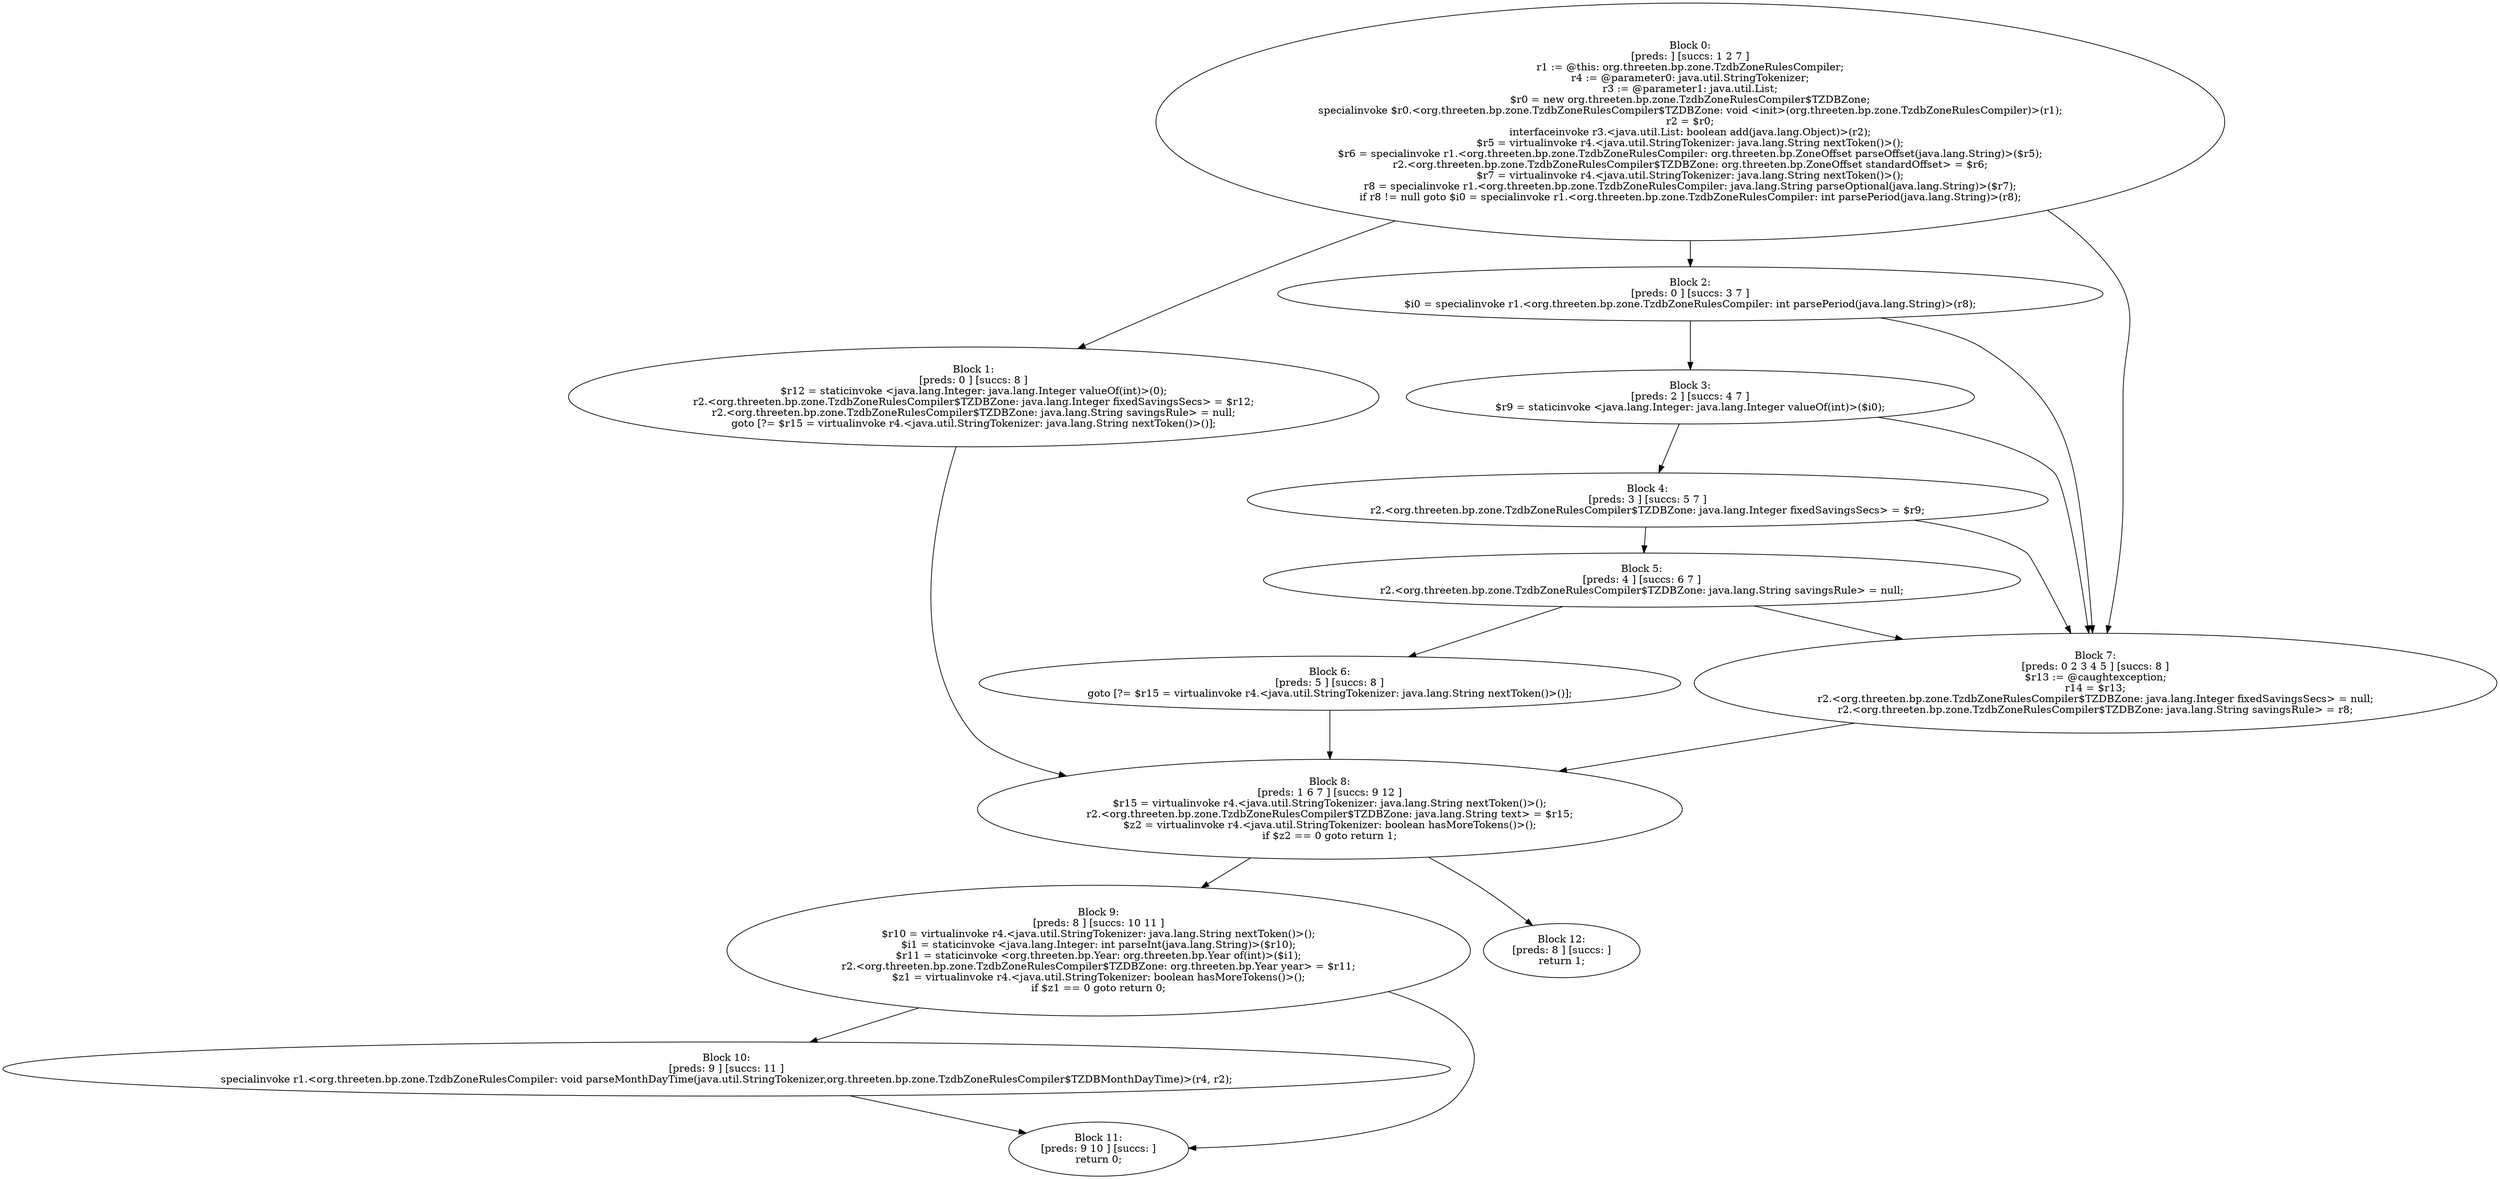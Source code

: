 digraph "unitGraph" {
    "Block 0:
[preds: ] [succs: 1 2 7 ]
r1 := @this: org.threeten.bp.zone.TzdbZoneRulesCompiler;
r4 := @parameter0: java.util.StringTokenizer;
r3 := @parameter1: java.util.List;
$r0 = new org.threeten.bp.zone.TzdbZoneRulesCompiler$TZDBZone;
specialinvoke $r0.<org.threeten.bp.zone.TzdbZoneRulesCompiler$TZDBZone: void <init>(org.threeten.bp.zone.TzdbZoneRulesCompiler)>(r1);
r2 = $r0;
interfaceinvoke r3.<java.util.List: boolean add(java.lang.Object)>(r2);
$r5 = virtualinvoke r4.<java.util.StringTokenizer: java.lang.String nextToken()>();
$r6 = specialinvoke r1.<org.threeten.bp.zone.TzdbZoneRulesCompiler: org.threeten.bp.ZoneOffset parseOffset(java.lang.String)>($r5);
r2.<org.threeten.bp.zone.TzdbZoneRulesCompiler$TZDBZone: org.threeten.bp.ZoneOffset standardOffset> = $r6;
$r7 = virtualinvoke r4.<java.util.StringTokenizer: java.lang.String nextToken()>();
r8 = specialinvoke r1.<org.threeten.bp.zone.TzdbZoneRulesCompiler: java.lang.String parseOptional(java.lang.String)>($r7);
if r8 != null goto $i0 = specialinvoke r1.<org.threeten.bp.zone.TzdbZoneRulesCompiler: int parsePeriod(java.lang.String)>(r8);
"
    "Block 1:
[preds: 0 ] [succs: 8 ]
$r12 = staticinvoke <java.lang.Integer: java.lang.Integer valueOf(int)>(0);
r2.<org.threeten.bp.zone.TzdbZoneRulesCompiler$TZDBZone: java.lang.Integer fixedSavingsSecs> = $r12;
r2.<org.threeten.bp.zone.TzdbZoneRulesCompiler$TZDBZone: java.lang.String savingsRule> = null;
goto [?= $r15 = virtualinvoke r4.<java.util.StringTokenizer: java.lang.String nextToken()>()];
"
    "Block 2:
[preds: 0 ] [succs: 3 7 ]
$i0 = specialinvoke r1.<org.threeten.bp.zone.TzdbZoneRulesCompiler: int parsePeriod(java.lang.String)>(r8);
"
    "Block 3:
[preds: 2 ] [succs: 4 7 ]
$r9 = staticinvoke <java.lang.Integer: java.lang.Integer valueOf(int)>($i0);
"
    "Block 4:
[preds: 3 ] [succs: 5 7 ]
r2.<org.threeten.bp.zone.TzdbZoneRulesCompiler$TZDBZone: java.lang.Integer fixedSavingsSecs> = $r9;
"
    "Block 5:
[preds: 4 ] [succs: 6 7 ]
r2.<org.threeten.bp.zone.TzdbZoneRulesCompiler$TZDBZone: java.lang.String savingsRule> = null;
"
    "Block 6:
[preds: 5 ] [succs: 8 ]
goto [?= $r15 = virtualinvoke r4.<java.util.StringTokenizer: java.lang.String nextToken()>()];
"
    "Block 7:
[preds: 0 2 3 4 5 ] [succs: 8 ]
$r13 := @caughtexception;
r14 = $r13;
r2.<org.threeten.bp.zone.TzdbZoneRulesCompiler$TZDBZone: java.lang.Integer fixedSavingsSecs> = null;
r2.<org.threeten.bp.zone.TzdbZoneRulesCompiler$TZDBZone: java.lang.String savingsRule> = r8;
"
    "Block 8:
[preds: 1 6 7 ] [succs: 9 12 ]
$r15 = virtualinvoke r4.<java.util.StringTokenizer: java.lang.String nextToken()>();
r2.<org.threeten.bp.zone.TzdbZoneRulesCompiler$TZDBZone: java.lang.String text> = $r15;
$z2 = virtualinvoke r4.<java.util.StringTokenizer: boolean hasMoreTokens()>();
if $z2 == 0 goto return 1;
"
    "Block 9:
[preds: 8 ] [succs: 10 11 ]
$r10 = virtualinvoke r4.<java.util.StringTokenizer: java.lang.String nextToken()>();
$i1 = staticinvoke <java.lang.Integer: int parseInt(java.lang.String)>($r10);
$r11 = staticinvoke <org.threeten.bp.Year: org.threeten.bp.Year of(int)>($i1);
r2.<org.threeten.bp.zone.TzdbZoneRulesCompiler$TZDBZone: org.threeten.bp.Year year> = $r11;
$z1 = virtualinvoke r4.<java.util.StringTokenizer: boolean hasMoreTokens()>();
if $z1 == 0 goto return 0;
"
    "Block 10:
[preds: 9 ] [succs: 11 ]
specialinvoke r1.<org.threeten.bp.zone.TzdbZoneRulesCompiler: void parseMonthDayTime(java.util.StringTokenizer,org.threeten.bp.zone.TzdbZoneRulesCompiler$TZDBMonthDayTime)>(r4, r2);
"
    "Block 11:
[preds: 9 10 ] [succs: ]
return 0;
"
    "Block 12:
[preds: 8 ] [succs: ]
return 1;
"
    "Block 0:
[preds: ] [succs: 1 2 7 ]
r1 := @this: org.threeten.bp.zone.TzdbZoneRulesCompiler;
r4 := @parameter0: java.util.StringTokenizer;
r3 := @parameter1: java.util.List;
$r0 = new org.threeten.bp.zone.TzdbZoneRulesCompiler$TZDBZone;
specialinvoke $r0.<org.threeten.bp.zone.TzdbZoneRulesCompiler$TZDBZone: void <init>(org.threeten.bp.zone.TzdbZoneRulesCompiler)>(r1);
r2 = $r0;
interfaceinvoke r3.<java.util.List: boolean add(java.lang.Object)>(r2);
$r5 = virtualinvoke r4.<java.util.StringTokenizer: java.lang.String nextToken()>();
$r6 = specialinvoke r1.<org.threeten.bp.zone.TzdbZoneRulesCompiler: org.threeten.bp.ZoneOffset parseOffset(java.lang.String)>($r5);
r2.<org.threeten.bp.zone.TzdbZoneRulesCompiler$TZDBZone: org.threeten.bp.ZoneOffset standardOffset> = $r6;
$r7 = virtualinvoke r4.<java.util.StringTokenizer: java.lang.String nextToken()>();
r8 = specialinvoke r1.<org.threeten.bp.zone.TzdbZoneRulesCompiler: java.lang.String parseOptional(java.lang.String)>($r7);
if r8 != null goto $i0 = specialinvoke r1.<org.threeten.bp.zone.TzdbZoneRulesCompiler: int parsePeriod(java.lang.String)>(r8);
"->"Block 1:
[preds: 0 ] [succs: 8 ]
$r12 = staticinvoke <java.lang.Integer: java.lang.Integer valueOf(int)>(0);
r2.<org.threeten.bp.zone.TzdbZoneRulesCompiler$TZDBZone: java.lang.Integer fixedSavingsSecs> = $r12;
r2.<org.threeten.bp.zone.TzdbZoneRulesCompiler$TZDBZone: java.lang.String savingsRule> = null;
goto [?= $r15 = virtualinvoke r4.<java.util.StringTokenizer: java.lang.String nextToken()>()];
";
    "Block 0:
[preds: ] [succs: 1 2 7 ]
r1 := @this: org.threeten.bp.zone.TzdbZoneRulesCompiler;
r4 := @parameter0: java.util.StringTokenizer;
r3 := @parameter1: java.util.List;
$r0 = new org.threeten.bp.zone.TzdbZoneRulesCompiler$TZDBZone;
specialinvoke $r0.<org.threeten.bp.zone.TzdbZoneRulesCompiler$TZDBZone: void <init>(org.threeten.bp.zone.TzdbZoneRulesCompiler)>(r1);
r2 = $r0;
interfaceinvoke r3.<java.util.List: boolean add(java.lang.Object)>(r2);
$r5 = virtualinvoke r4.<java.util.StringTokenizer: java.lang.String nextToken()>();
$r6 = specialinvoke r1.<org.threeten.bp.zone.TzdbZoneRulesCompiler: org.threeten.bp.ZoneOffset parseOffset(java.lang.String)>($r5);
r2.<org.threeten.bp.zone.TzdbZoneRulesCompiler$TZDBZone: org.threeten.bp.ZoneOffset standardOffset> = $r6;
$r7 = virtualinvoke r4.<java.util.StringTokenizer: java.lang.String nextToken()>();
r8 = specialinvoke r1.<org.threeten.bp.zone.TzdbZoneRulesCompiler: java.lang.String parseOptional(java.lang.String)>($r7);
if r8 != null goto $i0 = specialinvoke r1.<org.threeten.bp.zone.TzdbZoneRulesCompiler: int parsePeriod(java.lang.String)>(r8);
"->"Block 2:
[preds: 0 ] [succs: 3 7 ]
$i0 = specialinvoke r1.<org.threeten.bp.zone.TzdbZoneRulesCompiler: int parsePeriod(java.lang.String)>(r8);
";
    "Block 0:
[preds: ] [succs: 1 2 7 ]
r1 := @this: org.threeten.bp.zone.TzdbZoneRulesCompiler;
r4 := @parameter0: java.util.StringTokenizer;
r3 := @parameter1: java.util.List;
$r0 = new org.threeten.bp.zone.TzdbZoneRulesCompiler$TZDBZone;
specialinvoke $r0.<org.threeten.bp.zone.TzdbZoneRulesCompiler$TZDBZone: void <init>(org.threeten.bp.zone.TzdbZoneRulesCompiler)>(r1);
r2 = $r0;
interfaceinvoke r3.<java.util.List: boolean add(java.lang.Object)>(r2);
$r5 = virtualinvoke r4.<java.util.StringTokenizer: java.lang.String nextToken()>();
$r6 = specialinvoke r1.<org.threeten.bp.zone.TzdbZoneRulesCompiler: org.threeten.bp.ZoneOffset parseOffset(java.lang.String)>($r5);
r2.<org.threeten.bp.zone.TzdbZoneRulesCompiler$TZDBZone: org.threeten.bp.ZoneOffset standardOffset> = $r6;
$r7 = virtualinvoke r4.<java.util.StringTokenizer: java.lang.String nextToken()>();
r8 = specialinvoke r1.<org.threeten.bp.zone.TzdbZoneRulesCompiler: java.lang.String parseOptional(java.lang.String)>($r7);
if r8 != null goto $i0 = specialinvoke r1.<org.threeten.bp.zone.TzdbZoneRulesCompiler: int parsePeriod(java.lang.String)>(r8);
"->"Block 7:
[preds: 0 2 3 4 5 ] [succs: 8 ]
$r13 := @caughtexception;
r14 = $r13;
r2.<org.threeten.bp.zone.TzdbZoneRulesCompiler$TZDBZone: java.lang.Integer fixedSavingsSecs> = null;
r2.<org.threeten.bp.zone.TzdbZoneRulesCompiler$TZDBZone: java.lang.String savingsRule> = r8;
";
    "Block 1:
[preds: 0 ] [succs: 8 ]
$r12 = staticinvoke <java.lang.Integer: java.lang.Integer valueOf(int)>(0);
r2.<org.threeten.bp.zone.TzdbZoneRulesCompiler$TZDBZone: java.lang.Integer fixedSavingsSecs> = $r12;
r2.<org.threeten.bp.zone.TzdbZoneRulesCompiler$TZDBZone: java.lang.String savingsRule> = null;
goto [?= $r15 = virtualinvoke r4.<java.util.StringTokenizer: java.lang.String nextToken()>()];
"->"Block 8:
[preds: 1 6 7 ] [succs: 9 12 ]
$r15 = virtualinvoke r4.<java.util.StringTokenizer: java.lang.String nextToken()>();
r2.<org.threeten.bp.zone.TzdbZoneRulesCompiler$TZDBZone: java.lang.String text> = $r15;
$z2 = virtualinvoke r4.<java.util.StringTokenizer: boolean hasMoreTokens()>();
if $z2 == 0 goto return 1;
";
    "Block 2:
[preds: 0 ] [succs: 3 7 ]
$i0 = specialinvoke r1.<org.threeten.bp.zone.TzdbZoneRulesCompiler: int parsePeriod(java.lang.String)>(r8);
"->"Block 3:
[preds: 2 ] [succs: 4 7 ]
$r9 = staticinvoke <java.lang.Integer: java.lang.Integer valueOf(int)>($i0);
";
    "Block 2:
[preds: 0 ] [succs: 3 7 ]
$i0 = specialinvoke r1.<org.threeten.bp.zone.TzdbZoneRulesCompiler: int parsePeriod(java.lang.String)>(r8);
"->"Block 7:
[preds: 0 2 3 4 5 ] [succs: 8 ]
$r13 := @caughtexception;
r14 = $r13;
r2.<org.threeten.bp.zone.TzdbZoneRulesCompiler$TZDBZone: java.lang.Integer fixedSavingsSecs> = null;
r2.<org.threeten.bp.zone.TzdbZoneRulesCompiler$TZDBZone: java.lang.String savingsRule> = r8;
";
    "Block 3:
[preds: 2 ] [succs: 4 7 ]
$r9 = staticinvoke <java.lang.Integer: java.lang.Integer valueOf(int)>($i0);
"->"Block 4:
[preds: 3 ] [succs: 5 7 ]
r2.<org.threeten.bp.zone.TzdbZoneRulesCompiler$TZDBZone: java.lang.Integer fixedSavingsSecs> = $r9;
";
    "Block 3:
[preds: 2 ] [succs: 4 7 ]
$r9 = staticinvoke <java.lang.Integer: java.lang.Integer valueOf(int)>($i0);
"->"Block 7:
[preds: 0 2 3 4 5 ] [succs: 8 ]
$r13 := @caughtexception;
r14 = $r13;
r2.<org.threeten.bp.zone.TzdbZoneRulesCompiler$TZDBZone: java.lang.Integer fixedSavingsSecs> = null;
r2.<org.threeten.bp.zone.TzdbZoneRulesCompiler$TZDBZone: java.lang.String savingsRule> = r8;
";
    "Block 4:
[preds: 3 ] [succs: 5 7 ]
r2.<org.threeten.bp.zone.TzdbZoneRulesCompiler$TZDBZone: java.lang.Integer fixedSavingsSecs> = $r9;
"->"Block 5:
[preds: 4 ] [succs: 6 7 ]
r2.<org.threeten.bp.zone.TzdbZoneRulesCompiler$TZDBZone: java.lang.String savingsRule> = null;
";
    "Block 4:
[preds: 3 ] [succs: 5 7 ]
r2.<org.threeten.bp.zone.TzdbZoneRulesCompiler$TZDBZone: java.lang.Integer fixedSavingsSecs> = $r9;
"->"Block 7:
[preds: 0 2 3 4 5 ] [succs: 8 ]
$r13 := @caughtexception;
r14 = $r13;
r2.<org.threeten.bp.zone.TzdbZoneRulesCompiler$TZDBZone: java.lang.Integer fixedSavingsSecs> = null;
r2.<org.threeten.bp.zone.TzdbZoneRulesCompiler$TZDBZone: java.lang.String savingsRule> = r8;
";
    "Block 5:
[preds: 4 ] [succs: 6 7 ]
r2.<org.threeten.bp.zone.TzdbZoneRulesCompiler$TZDBZone: java.lang.String savingsRule> = null;
"->"Block 6:
[preds: 5 ] [succs: 8 ]
goto [?= $r15 = virtualinvoke r4.<java.util.StringTokenizer: java.lang.String nextToken()>()];
";
    "Block 5:
[preds: 4 ] [succs: 6 7 ]
r2.<org.threeten.bp.zone.TzdbZoneRulesCompiler$TZDBZone: java.lang.String savingsRule> = null;
"->"Block 7:
[preds: 0 2 3 4 5 ] [succs: 8 ]
$r13 := @caughtexception;
r14 = $r13;
r2.<org.threeten.bp.zone.TzdbZoneRulesCompiler$TZDBZone: java.lang.Integer fixedSavingsSecs> = null;
r2.<org.threeten.bp.zone.TzdbZoneRulesCompiler$TZDBZone: java.lang.String savingsRule> = r8;
";
    "Block 6:
[preds: 5 ] [succs: 8 ]
goto [?= $r15 = virtualinvoke r4.<java.util.StringTokenizer: java.lang.String nextToken()>()];
"->"Block 8:
[preds: 1 6 7 ] [succs: 9 12 ]
$r15 = virtualinvoke r4.<java.util.StringTokenizer: java.lang.String nextToken()>();
r2.<org.threeten.bp.zone.TzdbZoneRulesCompiler$TZDBZone: java.lang.String text> = $r15;
$z2 = virtualinvoke r4.<java.util.StringTokenizer: boolean hasMoreTokens()>();
if $z2 == 0 goto return 1;
";
    "Block 7:
[preds: 0 2 3 4 5 ] [succs: 8 ]
$r13 := @caughtexception;
r14 = $r13;
r2.<org.threeten.bp.zone.TzdbZoneRulesCompiler$TZDBZone: java.lang.Integer fixedSavingsSecs> = null;
r2.<org.threeten.bp.zone.TzdbZoneRulesCompiler$TZDBZone: java.lang.String savingsRule> = r8;
"->"Block 8:
[preds: 1 6 7 ] [succs: 9 12 ]
$r15 = virtualinvoke r4.<java.util.StringTokenizer: java.lang.String nextToken()>();
r2.<org.threeten.bp.zone.TzdbZoneRulesCompiler$TZDBZone: java.lang.String text> = $r15;
$z2 = virtualinvoke r4.<java.util.StringTokenizer: boolean hasMoreTokens()>();
if $z2 == 0 goto return 1;
";
    "Block 8:
[preds: 1 6 7 ] [succs: 9 12 ]
$r15 = virtualinvoke r4.<java.util.StringTokenizer: java.lang.String nextToken()>();
r2.<org.threeten.bp.zone.TzdbZoneRulesCompiler$TZDBZone: java.lang.String text> = $r15;
$z2 = virtualinvoke r4.<java.util.StringTokenizer: boolean hasMoreTokens()>();
if $z2 == 0 goto return 1;
"->"Block 9:
[preds: 8 ] [succs: 10 11 ]
$r10 = virtualinvoke r4.<java.util.StringTokenizer: java.lang.String nextToken()>();
$i1 = staticinvoke <java.lang.Integer: int parseInt(java.lang.String)>($r10);
$r11 = staticinvoke <org.threeten.bp.Year: org.threeten.bp.Year of(int)>($i1);
r2.<org.threeten.bp.zone.TzdbZoneRulesCompiler$TZDBZone: org.threeten.bp.Year year> = $r11;
$z1 = virtualinvoke r4.<java.util.StringTokenizer: boolean hasMoreTokens()>();
if $z1 == 0 goto return 0;
";
    "Block 8:
[preds: 1 6 7 ] [succs: 9 12 ]
$r15 = virtualinvoke r4.<java.util.StringTokenizer: java.lang.String nextToken()>();
r2.<org.threeten.bp.zone.TzdbZoneRulesCompiler$TZDBZone: java.lang.String text> = $r15;
$z2 = virtualinvoke r4.<java.util.StringTokenizer: boolean hasMoreTokens()>();
if $z2 == 0 goto return 1;
"->"Block 12:
[preds: 8 ] [succs: ]
return 1;
";
    "Block 9:
[preds: 8 ] [succs: 10 11 ]
$r10 = virtualinvoke r4.<java.util.StringTokenizer: java.lang.String nextToken()>();
$i1 = staticinvoke <java.lang.Integer: int parseInt(java.lang.String)>($r10);
$r11 = staticinvoke <org.threeten.bp.Year: org.threeten.bp.Year of(int)>($i1);
r2.<org.threeten.bp.zone.TzdbZoneRulesCompiler$TZDBZone: org.threeten.bp.Year year> = $r11;
$z1 = virtualinvoke r4.<java.util.StringTokenizer: boolean hasMoreTokens()>();
if $z1 == 0 goto return 0;
"->"Block 10:
[preds: 9 ] [succs: 11 ]
specialinvoke r1.<org.threeten.bp.zone.TzdbZoneRulesCompiler: void parseMonthDayTime(java.util.StringTokenizer,org.threeten.bp.zone.TzdbZoneRulesCompiler$TZDBMonthDayTime)>(r4, r2);
";
    "Block 9:
[preds: 8 ] [succs: 10 11 ]
$r10 = virtualinvoke r4.<java.util.StringTokenizer: java.lang.String nextToken()>();
$i1 = staticinvoke <java.lang.Integer: int parseInt(java.lang.String)>($r10);
$r11 = staticinvoke <org.threeten.bp.Year: org.threeten.bp.Year of(int)>($i1);
r2.<org.threeten.bp.zone.TzdbZoneRulesCompiler$TZDBZone: org.threeten.bp.Year year> = $r11;
$z1 = virtualinvoke r4.<java.util.StringTokenizer: boolean hasMoreTokens()>();
if $z1 == 0 goto return 0;
"->"Block 11:
[preds: 9 10 ] [succs: ]
return 0;
";
    "Block 10:
[preds: 9 ] [succs: 11 ]
specialinvoke r1.<org.threeten.bp.zone.TzdbZoneRulesCompiler: void parseMonthDayTime(java.util.StringTokenizer,org.threeten.bp.zone.TzdbZoneRulesCompiler$TZDBMonthDayTime)>(r4, r2);
"->"Block 11:
[preds: 9 10 ] [succs: ]
return 0;
";
}
